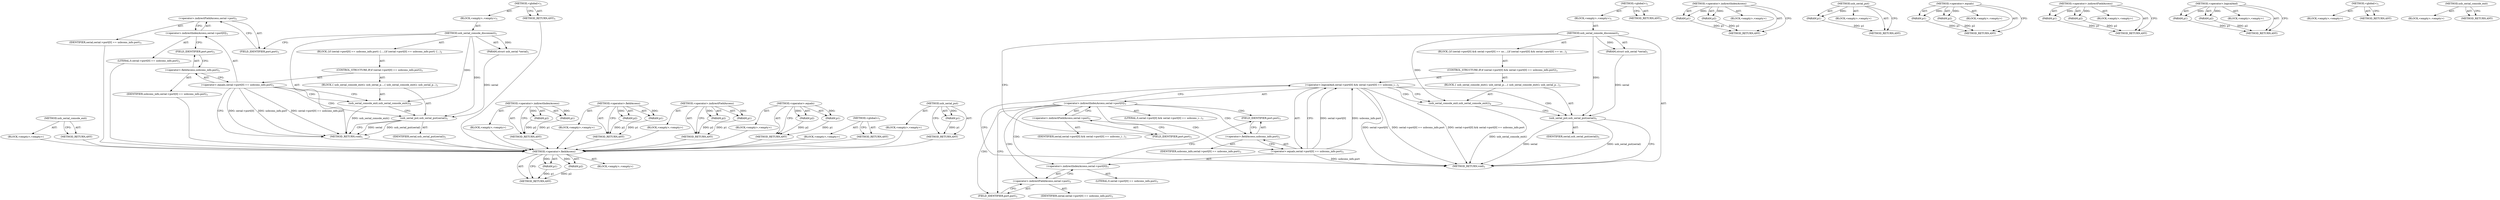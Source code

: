 digraph "usb_serial_console_exit" {
vulnerable_64 [label=<(METHOD,usb_serial_console_exit)>];
vulnerable_65 [label=<(BLOCK,&lt;empty&gt;,&lt;empty&gt;)>];
vulnerable_66 [label=<(METHOD_RETURN,ANY)>];
vulnerable_6 [label=<(METHOD,&lt;global&gt;)<SUB>1</SUB>>];
vulnerable_7 [label=<(BLOCK,&lt;empty&gt;,&lt;empty&gt;)<SUB>1</SUB>>];
vulnerable_8 [label=<(METHOD,usb_serial_console_disconnect)<SUB>1</SUB>>];
vulnerable_9 [label=<(PARAM,struct usb_serial *serial)<SUB>1</SUB>>];
vulnerable_10 [label=<(BLOCK,{
	if (serial-&gt;port[0] == usbcons_info.port) {
...,{
	if (serial-&gt;port[0] == usbcons_info.port) {
...)<SUB>2</SUB>>];
vulnerable_11 [label=<(CONTROL_STRUCTURE,IF,if (serial-&gt;port[0] == usbcons_info.port))<SUB>3</SUB>>];
vulnerable_12 [label=<(&lt;operator&gt;.equals,serial-&gt;port[0] == usbcons_info.port)<SUB>3</SUB>>];
vulnerable_13 [label=<(&lt;operator&gt;.indirectIndexAccess,serial-&gt;port[0])<SUB>3</SUB>>];
vulnerable_14 [label=<(&lt;operator&gt;.indirectFieldAccess,serial-&gt;port)<SUB>3</SUB>>];
vulnerable_15 [label=<(IDENTIFIER,serial,serial-&gt;port[0] == usbcons_info.port)<SUB>3</SUB>>];
vulnerable_16 [label=<(FIELD_IDENTIFIER,port,port)<SUB>3</SUB>>];
vulnerable_17 [label=<(LITERAL,0,serial-&gt;port[0] == usbcons_info.port)<SUB>3</SUB>>];
vulnerable_18 [label=<(&lt;operator&gt;.fieldAccess,usbcons_info.port)<SUB>3</SUB>>];
vulnerable_19 [label=<(IDENTIFIER,usbcons_info,serial-&gt;port[0] == usbcons_info.port)<SUB>3</SUB>>];
vulnerable_20 [label=<(FIELD_IDENTIFIER,port,port)<SUB>3</SUB>>];
vulnerable_21 [label=<(BLOCK,{
 		usb_serial_console_exit();
 		usb_serial_p...,{
 		usb_serial_console_exit();
 		usb_serial_p...)<SUB>3</SUB>>];
vulnerable_22 [label=<(usb_serial_console_exit,usb_serial_console_exit())<SUB>4</SUB>>];
vulnerable_23 [label=<(usb_serial_put,usb_serial_put(serial))<SUB>5</SUB>>];
vulnerable_24 [label=<(IDENTIFIER,serial,usb_serial_put(serial))<SUB>5</SUB>>];
vulnerable_25 [label=<(METHOD_RETURN,void)<SUB>1</SUB>>];
vulnerable_27 [label=<(METHOD_RETURN,ANY)<SUB>1</SUB>>];
vulnerable_49 [label=<(METHOD,&lt;operator&gt;.indirectIndexAccess)>];
vulnerable_50 [label=<(PARAM,p1)>];
vulnerable_51 [label=<(PARAM,p2)>];
vulnerable_52 [label=<(BLOCK,&lt;empty&gt;,&lt;empty&gt;)>];
vulnerable_53 [label=<(METHOD_RETURN,ANY)>];
vulnerable_59 [label=<(METHOD,&lt;operator&gt;.fieldAccess)>];
vulnerable_60 [label=<(PARAM,p1)>];
vulnerable_61 [label=<(PARAM,p2)>];
vulnerable_62 [label=<(BLOCK,&lt;empty&gt;,&lt;empty&gt;)>];
vulnerable_63 [label=<(METHOD_RETURN,ANY)>];
vulnerable_54 [label=<(METHOD,&lt;operator&gt;.indirectFieldAccess)>];
vulnerable_55 [label=<(PARAM,p1)>];
vulnerable_56 [label=<(PARAM,p2)>];
vulnerable_57 [label=<(BLOCK,&lt;empty&gt;,&lt;empty&gt;)>];
vulnerable_58 [label=<(METHOD_RETURN,ANY)>];
vulnerable_44 [label=<(METHOD,&lt;operator&gt;.equals)>];
vulnerable_45 [label=<(PARAM,p1)>];
vulnerable_46 [label=<(PARAM,p2)>];
vulnerable_47 [label=<(BLOCK,&lt;empty&gt;,&lt;empty&gt;)>];
vulnerable_48 [label=<(METHOD_RETURN,ANY)>];
vulnerable_38 [label=<(METHOD,&lt;global&gt;)<SUB>1</SUB>>];
vulnerable_39 [label=<(BLOCK,&lt;empty&gt;,&lt;empty&gt;)>];
vulnerable_40 [label=<(METHOD_RETURN,ANY)>];
vulnerable_67 [label=<(METHOD,usb_serial_put)>];
vulnerable_68 [label=<(PARAM,p1)>];
vulnerable_69 [label=<(BLOCK,&lt;empty&gt;,&lt;empty&gt;)>];
vulnerable_70 [label=<(METHOD_RETURN,ANY)>];
fixed_70 [label=<(METHOD,&lt;operator&gt;.fieldAccess)>];
fixed_71 [label=<(PARAM,p1)>];
fixed_72 [label=<(PARAM,p2)>];
fixed_73 [label=<(BLOCK,&lt;empty&gt;,&lt;empty&gt;)>];
fixed_74 [label=<(METHOD_RETURN,ANY)>];
fixed_6 [label=<(METHOD,&lt;global&gt;)<SUB>1</SUB>>];
fixed_7 [label=<(BLOCK,&lt;empty&gt;,&lt;empty&gt;)<SUB>1</SUB>>];
fixed_8 [label=<(METHOD,usb_serial_console_disconnect)<SUB>1</SUB>>];
fixed_9 [label=<(PARAM,struct usb_serial *serial)<SUB>1</SUB>>];
fixed_10 [label=<(BLOCK,{
	if (serial-&gt;port[0] &amp;&amp; serial-&gt;port[0] == us...,{
	if (serial-&gt;port[0] &amp;&amp; serial-&gt;port[0] == us...)<SUB>2</SUB>>];
fixed_11 [label=<(CONTROL_STRUCTURE,IF,if (serial-&gt;port[0] &amp;&amp; serial-&gt;port[0] == usbcons_info.port))<SUB>3</SUB>>];
fixed_12 [label=<(&lt;operator&gt;.logicalAnd,serial-&gt;port[0] &amp;&amp; serial-&gt;port[0] == usbcons_i...)<SUB>3</SUB>>];
fixed_13 [label=<(&lt;operator&gt;.indirectIndexAccess,serial-&gt;port[0])<SUB>3</SUB>>];
fixed_14 [label=<(&lt;operator&gt;.indirectFieldAccess,serial-&gt;port)<SUB>3</SUB>>];
fixed_15 [label=<(IDENTIFIER,serial,serial-&gt;port[0] &amp;&amp; serial-&gt;port[0] == usbcons_i...)<SUB>3</SUB>>];
fixed_16 [label=<(FIELD_IDENTIFIER,port,port)<SUB>3</SUB>>];
fixed_17 [label=<(LITERAL,0,serial-&gt;port[0] &amp;&amp; serial-&gt;port[0] == usbcons_i...)<SUB>3</SUB>>];
fixed_18 [label=<(&lt;operator&gt;.equals,serial-&gt;port[0] == usbcons_info.port)<SUB>3</SUB>>];
fixed_19 [label=<(&lt;operator&gt;.indirectIndexAccess,serial-&gt;port[0])<SUB>3</SUB>>];
fixed_20 [label=<(&lt;operator&gt;.indirectFieldAccess,serial-&gt;port)<SUB>3</SUB>>];
fixed_21 [label=<(IDENTIFIER,serial,serial-&gt;port[0] == usbcons_info.port)<SUB>3</SUB>>];
fixed_22 [label=<(FIELD_IDENTIFIER,port,port)<SUB>3</SUB>>];
fixed_23 [label=<(LITERAL,0,serial-&gt;port[0] == usbcons_info.port)<SUB>3</SUB>>];
fixed_24 [label=<(&lt;operator&gt;.fieldAccess,usbcons_info.port)<SUB>3</SUB>>];
fixed_25 [label=<(IDENTIFIER,usbcons_info,serial-&gt;port[0] == usbcons_info.port)<SUB>3</SUB>>];
fixed_26 [label=<(FIELD_IDENTIFIER,port,port)<SUB>3</SUB>>];
fixed_27 [label=<(BLOCK,{
 		usb_serial_console_exit();
 		usb_serial_p...,{
 		usb_serial_console_exit();
 		usb_serial_p...)<SUB>3</SUB>>];
fixed_28 [label=<(usb_serial_console_exit,usb_serial_console_exit())<SUB>4</SUB>>];
fixed_29 [label=<(usb_serial_put,usb_serial_put(serial))<SUB>5</SUB>>];
fixed_30 [label=<(IDENTIFIER,serial,usb_serial_put(serial))<SUB>5</SUB>>];
fixed_31 [label=<(METHOD_RETURN,void)<SUB>1</SUB>>];
fixed_33 [label=<(METHOD_RETURN,ANY)<SUB>1</SUB>>];
fixed_55 [label=<(METHOD,&lt;operator&gt;.indirectIndexAccess)>];
fixed_56 [label=<(PARAM,p1)>];
fixed_57 [label=<(PARAM,p2)>];
fixed_58 [label=<(BLOCK,&lt;empty&gt;,&lt;empty&gt;)>];
fixed_59 [label=<(METHOD_RETURN,ANY)>];
fixed_78 [label=<(METHOD,usb_serial_put)>];
fixed_79 [label=<(PARAM,p1)>];
fixed_80 [label=<(BLOCK,&lt;empty&gt;,&lt;empty&gt;)>];
fixed_81 [label=<(METHOD_RETURN,ANY)>];
fixed_65 [label=<(METHOD,&lt;operator&gt;.equals)>];
fixed_66 [label=<(PARAM,p1)>];
fixed_67 [label=<(PARAM,p2)>];
fixed_68 [label=<(BLOCK,&lt;empty&gt;,&lt;empty&gt;)>];
fixed_69 [label=<(METHOD_RETURN,ANY)>];
fixed_60 [label=<(METHOD,&lt;operator&gt;.indirectFieldAccess)>];
fixed_61 [label=<(PARAM,p1)>];
fixed_62 [label=<(PARAM,p2)>];
fixed_63 [label=<(BLOCK,&lt;empty&gt;,&lt;empty&gt;)>];
fixed_64 [label=<(METHOD_RETURN,ANY)>];
fixed_50 [label=<(METHOD,&lt;operator&gt;.logicalAnd)>];
fixed_51 [label=<(PARAM,p1)>];
fixed_52 [label=<(PARAM,p2)>];
fixed_53 [label=<(BLOCK,&lt;empty&gt;,&lt;empty&gt;)>];
fixed_54 [label=<(METHOD_RETURN,ANY)>];
fixed_44 [label=<(METHOD,&lt;global&gt;)<SUB>1</SUB>>];
fixed_45 [label=<(BLOCK,&lt;empty&gt;,&lt;empty&gt;)>];
fixed_46 [label=<(METHOD_RETURN,ANY)>];
fixed_75 [label=<(METHOD,usb_serial_console_exit)>];
fixed_76 [label=<(BLOCK,&lt;empty&gt;,&lt;empty&gt;)>];
fixed_77 [label=<(METHOD_RETURN,ANY)>];
vulnerable_64 -> vulnerable_65  [key=0, label="AST: "];
vulnerable_64 -> vulnerable_66  [key=0, label="AST: "];
vulnerable_64 -> vulnerable_66  [key=1, label="CFG: "];
vulnerable_65 -> fixed_70  [key=0];
vulnerable_66 -> fixed_70  [key=0];
vulnerable_6 -> vulnerable_7  [key=0, label="AST: "];
vulnerable_6 -> vulnerable_27  [key=0, label="AST: "];
vulnerable_6 -> vulnerable_27  [key=1, label="CFG: "];
vulnerable_7 -> vulnerable_8  [key=0, label="AST: "];
vulnerable_8 -> vulnerable_9  [key=0, label="AST: "];
vulnerable_8 -> vulnerable_9  [key=1, label="DDG: "];
vulnerable_8 -> vulnerable_10  [key=0, label="AST: "];
vulnerable_8 -> vulnerable_25  [key=0, label="AST: "];
vulnerable_8 -> vulnerable_16  [key=0, label="CFG: "];
vulnerable_8 -> vulnerable_22  [key=0, label="DDG: "];
vulnerable_8 -> vulnerable_23  [key=0, label="DDG: "];
vulnerable_9 -> vulnerable_23  [key=0, label="DDG: serial"];
vulnerable_10 -> vulnerable_11  [key=0, label="AST: "];
vulnerable_11 -> vulnerable_12  [key=0, label="AST: "];
vulnerable_11 -> vulnerable_21  [key=0, label="AST: "];
vulnerable_12 -> vulnerable_13  [key=0, label="AST: "];
vulnerable_12 -> vulnerable_18  [key=0, label="AST: "];
vulnerable_12 -> vulnerable_22  [key=0, label="CFG: "];
vulnerable_12 -> vulnerable_22  [key=1, label="CDG: "];
vulnerable_12 -> vulnerable_25  [key=0, label="CFG: "];
vulnerable_12 -> vulnerable_25  [key=1, label="DDG: serial-&gt;port[0]"];
vulnerable_12 -> vulnerable_25  [key=2, label="DDG: usbcons_info.port"];
vulnerable_12 -> vulnerable_25  [key=3, label="DDG: serial-&gt;port[0] == usbcons_info.port"];
vulnerable_12 -> vulnerable_23  [key=0, label="CDG: "];
vulnerable_13 -> vulnerable_14  [key=0, label="AST: "];
vulnerable_13 -> vulnerable_17  [key=0, label="AST: "];
vulnerable_13 -> vulnerable_20  [key=0, label="CFG: "];
vulnerable_14 -> vulnerable_15  [key=0, label="AST: "];
vulnerable_14 -> vulnerable_16  [key=0, label="AST: "];
vulnerable_14 -> vulnerable_13  [key=0, label="CFG: "];
vulnerable_15 -> fixed_70  [key=0];
vulnerable_16 -> vulnerable_14  [key=0, label="CFG: "];
vulnerable_17 -> fixed_70  [key=0];
vulnerable_18 -> vulnerable_19  [key=0, label="AST: "];
vulnerable_18 -> vulnerable_20  [key=0, label="AST: "];
vulnerable_18 -> vulnerable_12  [key=0, label="CFG: "];
vulnerable_19 -> fixed_70  [key=0];
vulnerable_20 -> vulnerable_18  [key=0, label="CFG: "];
vulnerable_21 -> vulnerable_22  [key=0, label="AST: "];
vulnerable_21 -> vulnerable_23  [key=0, label="AST: "];
vulnerable_22 -> vulnerable_23  [key=0, label="CFG: "];
vulnerable_22 -> vulnerable_25  [key=0, label="DDG: usb_serial_console_exit()"];
vulnerable_23 -> vulnerable_24  [key=0, label="AST: "];
vulnerable_23 -> vulnerable_25  [key=0, label="CFG: "];
vulnerable_23 -> vulnerable_25  [key=1, label="DDG: serial"];
vulnerable_23 -> vulnerable_25  [key=2, label="DDG: usb_serial_put(serial)"];
vulnerable_24 -> fixed_70  [key=0];
vulnerable_25 -> fixed_70  [key=0];
vulnerable_27 -> fixed_70  [key=0];
vulnerable_49 -> vulnerable_50  [key=0, label="AST: "];
vulnerable_49 -> vulnerable_50  [key=1, label="DDG: "];
vulnerable_49 -> vulnerable_52  [key=0, label="AST: "];
vulnerable_49 -> vulnerable_51  [key=0, label="AST: "];
vulnerable_49 -> vulnerable_51  [key=1, label="DDG: "];
vulnerable_49 -> vulnerable_53  [key=0, label="AST: "];
vulnerable_49 -> vulnerable_53  [key=1, label="CFG: "];
vulnerable_50 -> vulnerable_53  [key=0, label="DDG: p1"];
vulnerable_51 -> vulnerable_53  [key=0, label="DDG: p2"];
vulnerable_52 -> fixed_70  [key=0];
vulnerable_53 -> fixed_70  [key=0];
vulnerable_59 -> vulnerable_60  [key=0, label="AST: "];
vulnerable_59 -> vulnerable_60  [key=1, label="DDG: "];
vulnerable_59 -> vulnerable_62  [key=0, label="AST: "];
vulnerable_59 -> vulnerable_61  [key=0, label="AST: "];
vulnerable_59 -> vulnerable_61  [key=1, label="DDG: "];
vulnerable_59 -> vulnerable_63  [key=0, label="AST: "];
vulnerable_59 -> vulnerable_63  [key=1, label="CFG: "];
vulnerable_60 -> vulnerable_63  [key=0, label="DDG: p1"];
vulnerable_61 -> vulnerable_63  [key=0, label="DDG: p2"];
vulnerable_62 -> fixed_70  [key=0];
vulnerable_63 -> fixed_70  [key=0];
vulnerable_54 -> vulnerable_55  [key=0, label="AST: "];
vulnerable_54 -> vulnerable_55  [key=1, label="DDG: "];
vulnerable_54 -> vulnerable_57  [key=0, label="AST: "];
vulnerable_54 -> vulnerable_56  [key=0, label="AST: "];
vulnerable_54 -> vulnerable_56  [key=1, label="DDG: "];
vulnerable_54 -> vulnerable_58  [key=0, label="AST: "];
vulnerable_54 -> vulnerable_58  [key=1, label="CFG: "];
vulnerable_55 -> vulnerable_58  [key=0, label="DDG: p1"];
vulnerable_56 -> vulnerable_58  [key=0, label="DDG: p2"];
vulnerable_57 -> fixed_70  [key=0];
vulnerable_58 -> fixed_70  [key=0];
vulnerable_44 -> vulnerable_45  [key=0, label="AST: "];
vulnerable_44 -> vulnerable_45  [key=1, label="DDG: "];
vulnerable_44 -> vulnerable_47  [key=0, label="AST: "];
vulnerable_44 -> vulnerable_46  [key=0, label="AST: "];
vulnerable_44 -> vulnerable_46  [key=1, label="DDG: "];
vulnerable_44 -> vulnerable_48  [key=0, label="AST: "];
vulnerable_44 -> vulnerable_48  [key=1, label="CFG: "];
vulnerable_45 -> vulnerable_48  [key=0, label="DDG: p1"];
vulnerable_46 -> vulnerable_48  [key=0, label="DDG: p2"];
vulnerable_47 -> fixed_70  [key=0];
vulnerable_48 -> fixed_70  [key=0];
vulnerable_38 -> vulnerable_39  [key=0, label="AST: "];
vulnerable_38 -> vulnerable_40  [key=0, label="AST: "];
vulnerable_38 -> vulnerable_40  [key=1, label="CFG: "];
vulnerable_39 -> fixed_70  [key=0];
vulnerable_40 -> fixed_70  [key=0];
vulnerable_67 -> vulnerable_68  [key=0, label="AST: "];
vulnerable_67 -> vulnerable_68  [key=1, label="DDG: "];
vulnerable_67 -> vulnerable_69  [key=0, label="AST: "];
vulnerable_67 -> vulnerable_70  [key=0, label="AST: "];
vulnerable_67 -> vulnerable_70  [key=1, label="CFG: "];
vulnerable_68 -> vulnerable_70  [key=0, label="DDG: p1"];
vulnerable_69 -> fixed_70  [key=0];
vulnerable_70 -> fixed_70  [key=0];
fixed_70 -> fixed_71  [key=0, label="AST: "];
fixed_70 -> fixed_71  [key=1, label="DDG: "];
fixed_70 -> fixed_73  [key=0, label="AST: "];
fixed_70 -> fixed_72  [key=0, label="AST: "];
fixed_70 -> fixed_72  [key=1, label="DDG: "];
fixed_70 -> fixed_74  [key=0, label="AST: "];
fixed_70 -> fixed_74  [key=1, label="CFG: "];
fixed_71 -> fixed_74  [key=0, label="DDG: p1"];
fixed_72 -> fixed_74  [key=0, label="DDG: p2"];
fixed_6 -> fixed_7  [key=0, label="AST: "];
fixed_6 -> fixed_33  [key=0, label="AST: "];
fixed_6 -> fixed_33  [key=1, label="CFG: "];
fixed_7 -> fixed_8  [key=0, label="AST: "];
fixed_8 -> fixed_9  [key=0, label="AST: "];
fixed_8 -> fixed_9  [key=1, label="DDG: "];
fixed_8 -> fixed_10  [key=0, label="AST: "];
fixed_8 -> fixed_31  [key=0, label="AST: "];
fixed_8 -> fixed_16  [key=0, label="CFG: "];
fixed_8 -> fixed_28  [key=0, label="DDG: "];
fixed_8 -> fixed_29  [key=0, label="DDG: "];
fixed_9 -> fixed_29  [key=0, label="DDG: serial"];
fixed_10 -> fixed_11  [key=0, label="AST: "];
fixed_11 -> fixed_12  [key=0, label="AST: "];
fixed_11 -> fixed_27  [key=0, label="AST: "];
fixed_12 -> fixed_13  [key=0, label="AST: "];
fixed_12 -> fixed_18  [key=0, label="AST: "];
fixed_12 -> fixed_28  [key=0, label="CFG: "];
fixed_12 -> fixed_28  [key=1, label="CDG: "];
fixed_12 -> fixed_31  [key=0, label="CFG: "];
fixed_12 -> fixed_31  [key=1, label="DDG: serial-&gt;port[0]"];
fixed_12 -> fixed_31  [key=2, label="DDG: serial-&gt;port[0] == usbcons_info.port"];
fixed_12 -> fixed_31  [key=3, label="DDG: serial-&gt;port[0] &amp;&amp; serial-&gt;port[0] == usbcons_info.port"];
fixed_12 -> fixed_29  [key=0, label="CDG: "];
fixed_13 -> fixed_14  [key=0, label="AST: "];
fixed_13 -> fixed_17  [key=0, label="AST: "];
fixed_13 -> fixed_12  [key=0, label="CFG: "];
fixed_13 -> fixed_22  [key=0, label="CFG: "];
fixed_13 -> fixed_22  [key=1, label="CDG: "];
fixed_13 -> fixed_24  [key=0, label="CDG: "];
fixed_13 -> fixed_18  [key=0, label="CDG: "];
fixed_13 -> fixed_26  [key=0, label="CDG: "];
fixed_13 -> fixed_19  [key=0, label="CDG: "];
fixed_13 -> fixed_20  [key=0, label="CDG: "];
fixed_14 -> fixed_15  [key=0, label="AST: "];
fixed_14 -> fixed_16  [key=0, label="AST: "];
fixed_14 -> fixed_13  [key=0, label="CFG: "];
fixed_16 -> fixed_14  [key=0, label="CFG: "];
fixed_18 -> fixed_19  [key=0, label="AST: "];
fixed_18 -> fixed_24  [key=0, label="AST: "];
fixed_18 -> fixed_12  [key=0, label="CFG: "];
fixed_18 -> fixed_12  [key=1, label="DDG: serial-&gt;port[0]"];
fixed_18 -> fixed_12  [key=2, label="DDG: usbcons_info.port"];
fixed_18 -> fixed_31  [key=0, label="DDG: usbcons_info.port"];
fixed_19 -> fixed_20  [key=0, label="AST: "];
fixed_19 -> fixed_23  [key=0, label="AST: "];
fixed_19 -> fixed_26  [key=0, label="CFG: "];
fixed_20 -> fixed_21  [key=0, label="AST: "];
fixed_20 -> fixed_22  [key=0, label="AST: "];
fixed_20 -> fixed_19  [key=0, label="CFG: "];
fixed_22 -> fixed_20  [key=0, label="CFG: "];
fixed_24 -> fixed_25  [key=0, label="AST: "];
fixed_24 -> fixed_26  [key=0, label="AST: "];
fixed_24 -> fixed_18  [key=0, label="CFG: "];
fixed_26 -> fixed_24  [key=0, label="CFG: "];
fixed_27 -> fixed_28  [key=0, label="AST: "];
fixed_27 -> fixed_29  [key=0, label="AST: "];
fixed_28 -> fixed_29  [key=0, label="CFG: "];
fixed_28 -> fixed_31  [key=0, label="DDG: usb_serial_console_exit()"];
fixed_29 -> fixed_30  [key=0, label="AST: "];
fixed_29 -> fixed_31  [key=0, label="CFG: "];
fixed_29 -> fixed_31  [key=1, label="DDG: serial"];
fixed_29 -> fixed_31  [key=2, label="DDG: usb_serial_put(serial)"];
fixed_55 -> fixed_56  [key=0, label="AST: "];
fixed_55 -> fixed_56  [key=1, label="DDG: "];
fixed_55 -> fixed_58  [key=0, label="AST: "];
fixed_55 -> fixed_57  [key=0, label="AST: "];
fixed_55 -> fixed_57  [key=1, label="DDG: "];
fixed_55 -> fixed_59  [key=0, label="AST: "];
fixed_55 -> fixed_59  [key=1, label="CFG: "];
fixed_56 -> fixed_59  [key=0, label="DDG: p1"];
fixed_57 -> fixed_59  [key=0, label="DDG: p2"];
fixed_78 -> fixed_79  [key=0, label="AST: "];
fixed_78 -> fixed_79  [key=1, label="DDG: "];
fixed_78 -> fixed_80  [key=0, label="AST: "];
fixed_78 -> fixed_81  [key=0, label="AST: "];
fixed_78 -> fixed_81  [key=1, label="CFG: "];
fixed_79 -> fixed_81  [key=0, label="DDG: p1"];
fixed_65 -> fixed_66  [key=0, label="AST: "];
fixed_65 -> fixed_66  [key=1, label="DDG: "];
fixed_65 -> fixed_68  [key=0, label="AST: "];
fixed_65 -> fixed_67  [key=0, label="AST: "];
fixed_65 -> fixed_67  [key=1, label="DDG: "];
fixed_65 -> fixed_69  [key=0, label="AST: "];
fixed_65 -> fixed_69  [key=1, label="CFG: "];
fixed_66 -> fixed_69  [key=0, label="DDG: p1"];
fixed_67 -> fixed_69  [key=0, label="DDG: p2"];
fixed_60 -> fixed_61  [key=0, label="AST: "];
fixed_60 -> fixed_61  [key=1, label="DDG: "];
fixed_60 -> fixed_63  [key=0, label="AST: "];
fixed_60 -> fixed_62  [key=0, label="AST: "];
fixed_60 -> fixed_62  [key=1, label="DDG: "];
fixed_60 -> fixed_64  [key=0, label="AST: "];
fixed_60 -> fixed_64  [key=1, label="CFG: "];
fixed_61 -> fixed_64  [key=0, label="DDG: p1"];
fixed_62 -> fixed_64  [key=0, label="DDG: p2"];
fixed_50 -> fixed_51  [key=0, label="AST: "];
fixed_50 -> fixed_51  [key=1, label="DDG: "];
fixed_50 -> fixed_53  [key=0, label="AST: "];
fixed_50 -> fixed_52  [key=0, label="AST: "];
fixed_50 -> fixed_52  [key=1, label="DDG: "];
fixed_50 -> fixed_54  [key=0, label="AST: "];
fixed_50 -> fixed_54  [key=1, label="CFG: "];
fixed_51 -> fixed_54  [key=0, label="DDG: p1"];
fixed_52 -> fixed_54  [key=0, label="DDG: p2"];
fixed_44 -> fixed_45  [key=0, label="AST: "];
fixed_44 -> fixed_46  [key=0, label="AST: "];
fixed_44 -> fixed_46  [key=1, label="CFG: "];
fixed_75 -> fixed_76  [key=0, label="AST: "];
fixed_75 -> fixed_77  [key=0, label="AST: "];
fixed_75 -> fixed_77  [key=1, label="CFG: "];
}
